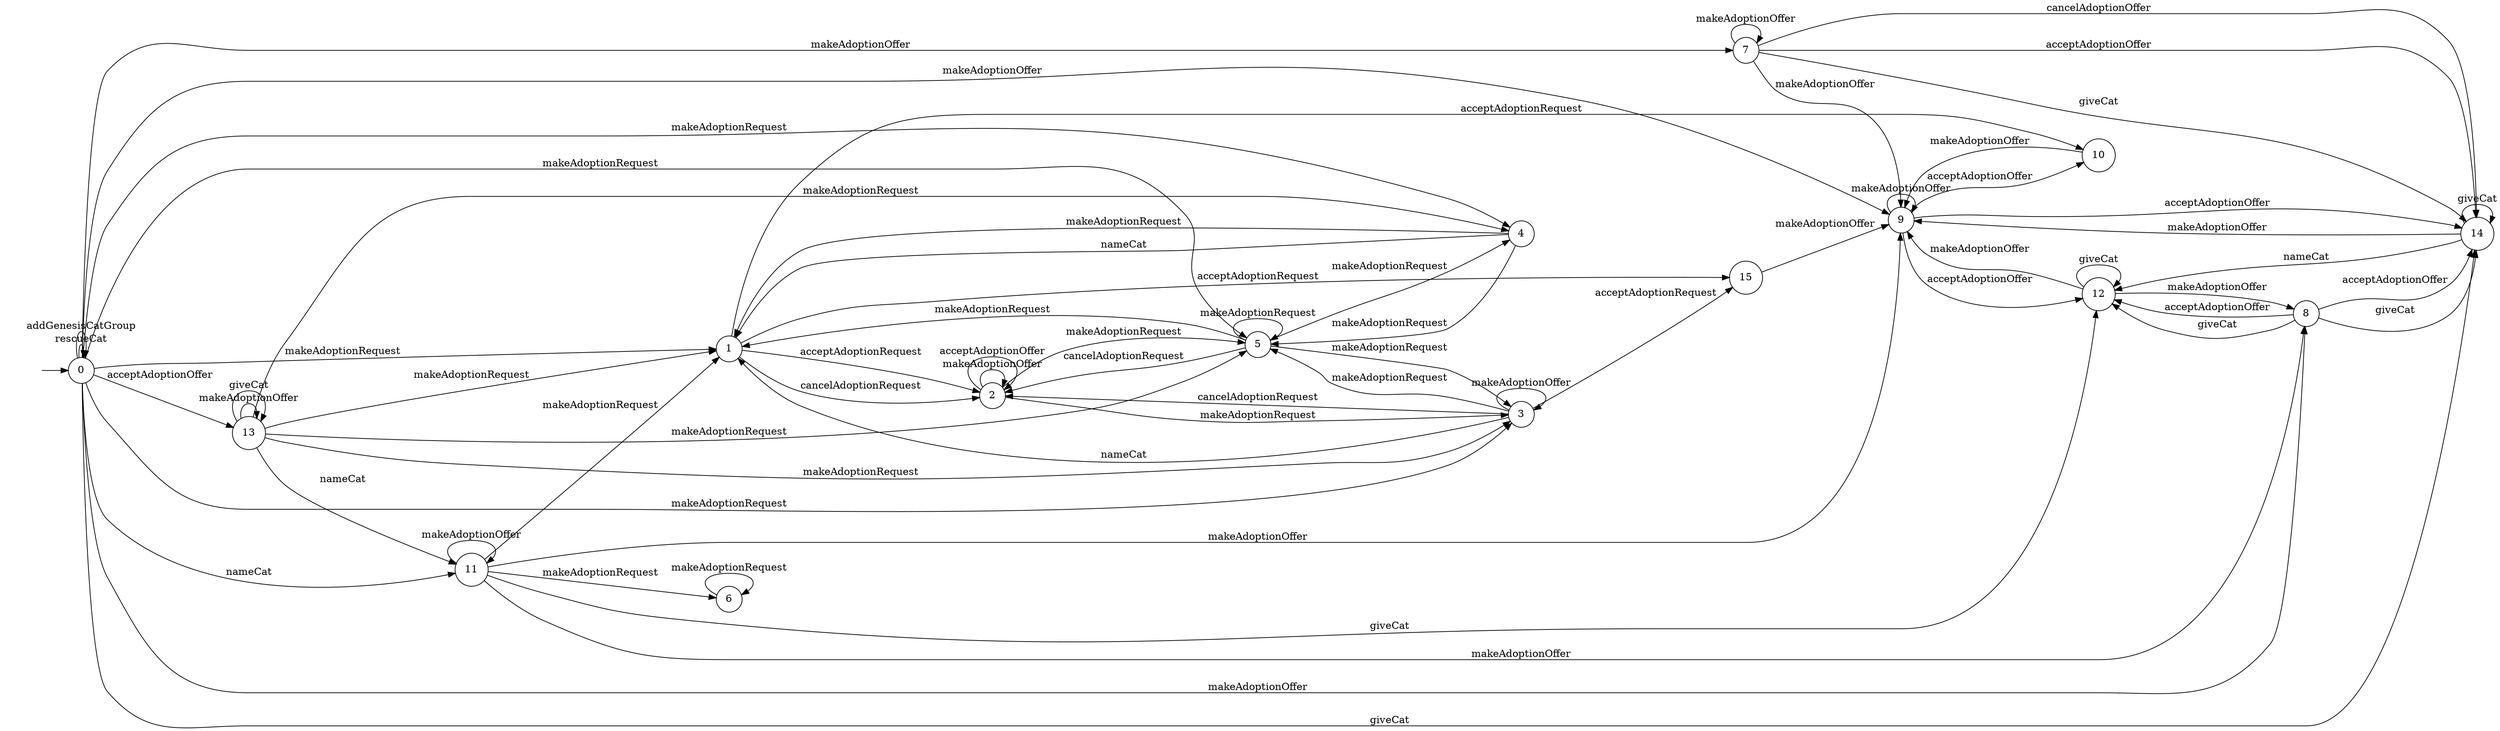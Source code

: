 digraph "./InvConPlus/Dapp-Automata-data/result/model/0x60cd862c9c687a9de49aecdc3a99b74a4fc54ab6/MoonCatRescue/FSM-16" {
	graph [rankdir=LR]
	"" [label="" shape=plaintext]
	0 [label=0 shape=circle]
	7 [label=7 shape=circle]
	8 [label=8 shape=circle]
	10 [label=10 shape=circle]
	11 [label=11 shape=circle]
	1 [label=1 shape=circle]
	9 [label=9 shape=circle]
	13 [label=13 shape=circle]
	2 [label=2 shape=circle]
	15 [label=15 shape=circle]
	12 [label=12 shape=circle]
	6 [label=6 shape=circle]
	4 [label=4 shape=circle]
	5 [label=5 shape=circle]
	3 [label=3 shape=circle]
	14 [label=14 shape=circle]
	"" -> 0 [label=""]
	0 -> 0 [label=rescueCat]
	0 -> 11 [label=nameCat]
	0 -> 7 [label=makeAdoptionOffer]
	0 -> 8 [label=makeAdoptionOffer]
	0 -> 9 [label=makeAdoptionOffer]
	0 -> 13 [label=acceptAdoptionOffer]
	0 -> 14 [label=giveCat]
	0 -> 4 [label=makeAdoptionRequest]
	0 -> 1 [label=makeAdoptionRequest]
	0 -> 5 [label=makeAdoptionRequest]
	0 -> 3 [label=makeAdoptionRequest]
	0 -> 0 [label=addGenesisCatGroup]
	6 -> 6 [label=makeAdoptionRequest]
	5 -> 4 [label=makeAdoptionRequest]
	5 -> 1 [label=makeAdoptionRequest]
	5 -> 5 [label=makeAdoptionRequest]
	5 -> 3 [label=makeAdoptionRequest]
	5 -> 2 [label=cancelAdoptionRequest]
	4 -> 1 [label=nameCat]
	4 -> 1 [label=makeAdoptionRequest]
	4 -> 5 [label=makeAdoptionRequest]
	15 -> 9 [label=makeAdoptionOffer]
	14 -> 12 [label=nameCat]
	14 -> 9 [label=makeAdoptionOffer]
	14 -> 14 [label=giveCat]
	13 -> 11 [label=nameCat]
	13 -> 13 [label=makeAdoptionOffer]
	13 -> 13 [label=giveCat]
	13 -> 4 [label=makeAdoptionRequest]
	13 -> 1 [label=makeAdoptionRequest]
	13 -> 5 [label=makeAdoptionRequest]
	13 -> 3 [label=makeAdoptionRequest]
	9 -> 9 [label=makeAdoptionOffer]
	9 -> 10 [label=acceptAdoptionOffer]
	9 -> 14 [label=acceptAdoptionOffer]
	9 -> 12 [label=acceptAdoptionOffer]
	8 -> 14 [label=acceptAdoptionOffer]
	8 -> 12 [label=acceptAdoptionOffer]
	8 -> 14 [label=giveCat]
	8 -> 12 [label=giveCat]
	7 -> 7 [label=makeAdoptionOffer]
	7 -> 9 [label=makeAdoptionOffer]
	7 -> 14 [label=cancelAdoptionOffer]
	7 -> 14 [label=acceptAdoptionOffer]
	7 -> 14 [label=giveCat]
	3 -> 1 [label=nameCat]
	3 -> 3 [label=makeAdoptionOffer]
	3 -> 5 [label=makeAdoptionRequest]
	3 -> 15 [label=acceptAdoptionRequest]
	3 -> 2 [label=cancelAdoptionRequest]
	2 -> 2 [label=makeAdoptionOffer]
	2 -> 2 [label=acceptAdoptionOffer]
	2 -> 5 [label=makeAdoptionRequest]
	2 -> 3 [label=makeAdoptionRequest]
	12 -> 8 [label=makeAdoptionOffer]
	12 -> 9 [label=makeAdoptionOffer]
	12 -> 12 [label=giveCat]
	11 -> 8 [label=makeAdoptionOffer]
	11 -> 9 [label=makeAdoptionOffer]
	11 -> 11 [label=makeAdoptionOffer]
	11 -> 12 [label=giveCat]
	11 -> 6 [label=makeAdoptionRequest]
	11 -> 1 [label=makeAdoptionRequest]
	10 -> 9 [label=makeAdoptionOffer]
	1 -> 10 [label=acceptAdoptionRequest]
	1 -> 15 [label=acceptAdoptionRequest]
	1 -> 2 [label=acceptAdoptionRequest]
	1 -> 2 [label=cancelAdoptionRequest]
}
